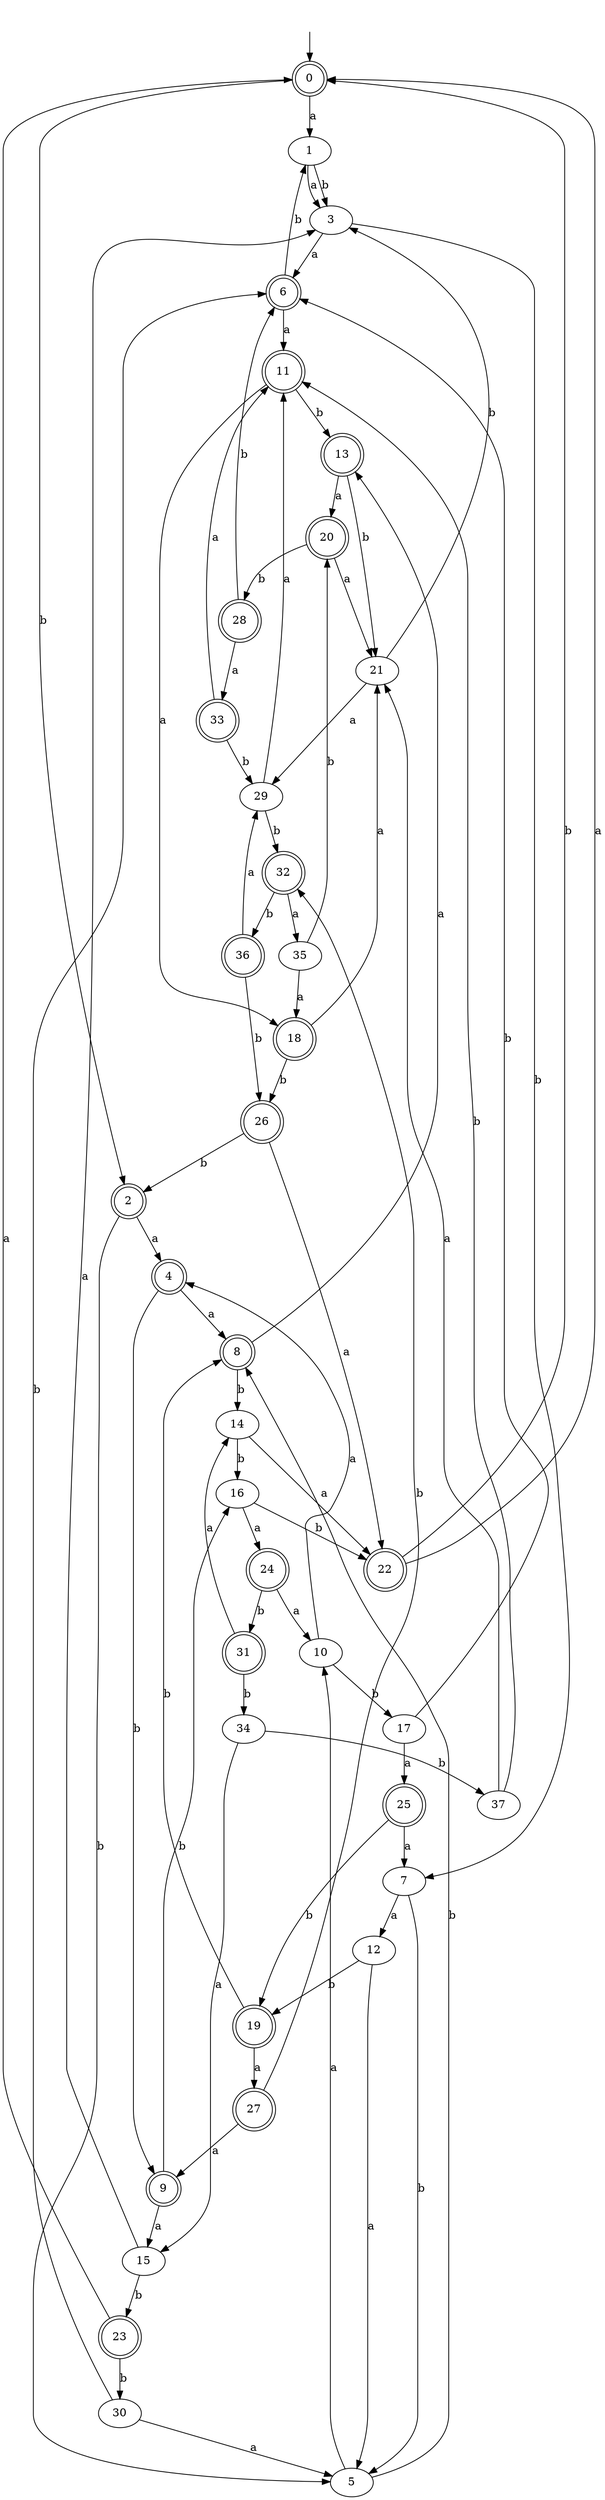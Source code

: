 digraph RandomDFA {
  __start0 [label="", shape=none];
  __start0 -> 0 [label=""];
  0 [shape=circle] [shape=doublecircle]
  0 -> 1 [label="a"]
  0 -> 2 [label="b"]
  1
  1 -> 3 [label="a"]
  1 -> 3 [label="b"]
  2 [shape=doublecircle]
  2 -> 4 [label="a"]
  2 -> 5 [label="b"]
  3
  3 -> 6 [label="a"]
  3 -> 7 [label="b"]
  4 [shape=doublecircle]
  4 -> 8 [label="a"]
  4 -> 9 [label="b"]
  5
  5 -> 10 [label="a"]
  5 -> 8 [label="b"]
  6 [shape=doublecircle]
  6 -> 11 [label="a"]
  6 -> 1 [label="b"]
  7
  7 -> 12 [label="a"]
  7 -> 5 [label="b"]
  8 [shape=doublecircle]
  8 -> 13 [label="a"]
  8 -> 14 [label="b"]
  9 [shape=doublecircle]
  9 -> 15 [label="a"]
  9 -> 16 [label="b"]
  10
  10 -> 4 [label="a"]
  10 -> 17 [label="b"]
  11 [shape=doublecircle]
  11 -> 18 [label="a"]
  11 -> 13 [label="b"]
  12
  12 -> 5 [label="a"]
  12 -> 19 [label="b"]
  13 [shape=doublecircle]
  13 -> 20 [label="a"]
  13 -> 21 [label="b"]
  14
  14 -> 22 [label="a"]
  14 -> 16 [label="b"]
  15
  15 -> 3 [label="a"]
  15 -> 23 [label="b"]
  16
  16 -> 24 [label="a"]
  16 -> 22 [label="b"]
  17
  17 -> 25 [label="a"]
  17 -> 6 [label="b"]
  18 [shape=doublecircle]
  18 -> 21 [label="a"]
  18 -> 26 [label="b"]
  19 [shape=doublecircle]
  19 -> 27 [label="a"]
  19 -> 8 [label="b"]
  20 [shape=doublecircle]
  20 -> 21 [label="a"]
  20 -> 28 [label="b"]
  21
  21 -> 29 [label="a"]
  21 -> 3 [label="b"]
  22 [shape=doublecircle]
  22 -> 0 [label="a"]
  22 -> 0 [label="b"]
  23 [shape=doublecircle]
  23 -> 0 [label="a"]
  23 -> 30 [label="b"]
  24 [shape=doublecircle]
  24 -> 10 [label="a"]
  24 -> 31 [label="b"]
  25 [shape=doublecircle]
  25 -> 7 [label="a"]
  25 -> 19 [label="b"]
  26 [shape=doublecircle]
  26 -> 22 [label="a"]
  26 -> 2 [label="b"]
  27 [shape=doublecircle]
  27 -> 9 [label="a"]
  27 -> 32 [label="b"]
  28 [shape=doublecircle]
  28 -> 33 [label="a"]
  28 -> 6 [label="b"]
  29
  29 -> 11 [label="a"]
  29 -> 32 [label="b"]
  30
  30 -> 5 [label="a"]
  30 -> 6 [label="b"]
  31 [shape=doublecircle]
  31 -> 14 [label="a"]
  31 -> 34 [label="b"]
  32 [shape=doublecircle]
  32 -> 35 [label="a"]
  32 -> 36 [label="b"]
  33 [shape=doublecircle]
  33 -> 11 [label="a"]
  33 -> 29 [label="b"]
  34
  34 -> 15 [label="a"]
  34 -> 37 [label="b"]
  35
  35 -> 18 [label="a"]
  35 -> 20 [label="b"]
  36 [shape=doublecircle]
  36 -> 29 [label="a"]
  36 -> 26 [label="b"]
  37
  37 -> 21 [label="a"]
  37 -> 11 [label="b"]
}
